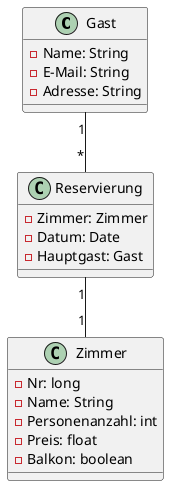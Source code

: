 @startuml Klassendiagramm_Zimmerreservierung
class Gast {
  - Name: String
  - E-Mail: String
  - Adresse: String
}

class Zimmer {
  - Nr: long
  - Name: String
  - Personenanzahl: int
  - Preis: float
  - Balkon: boolean
}

class Reservierung {
    - Zimmer: Zimmer 
  - Datum: Date
  - Hauptgast: Gast
}

Gast "1" -- "*" Reservierung
Reservierung "1" -- "1" Zimmer
@enduml
